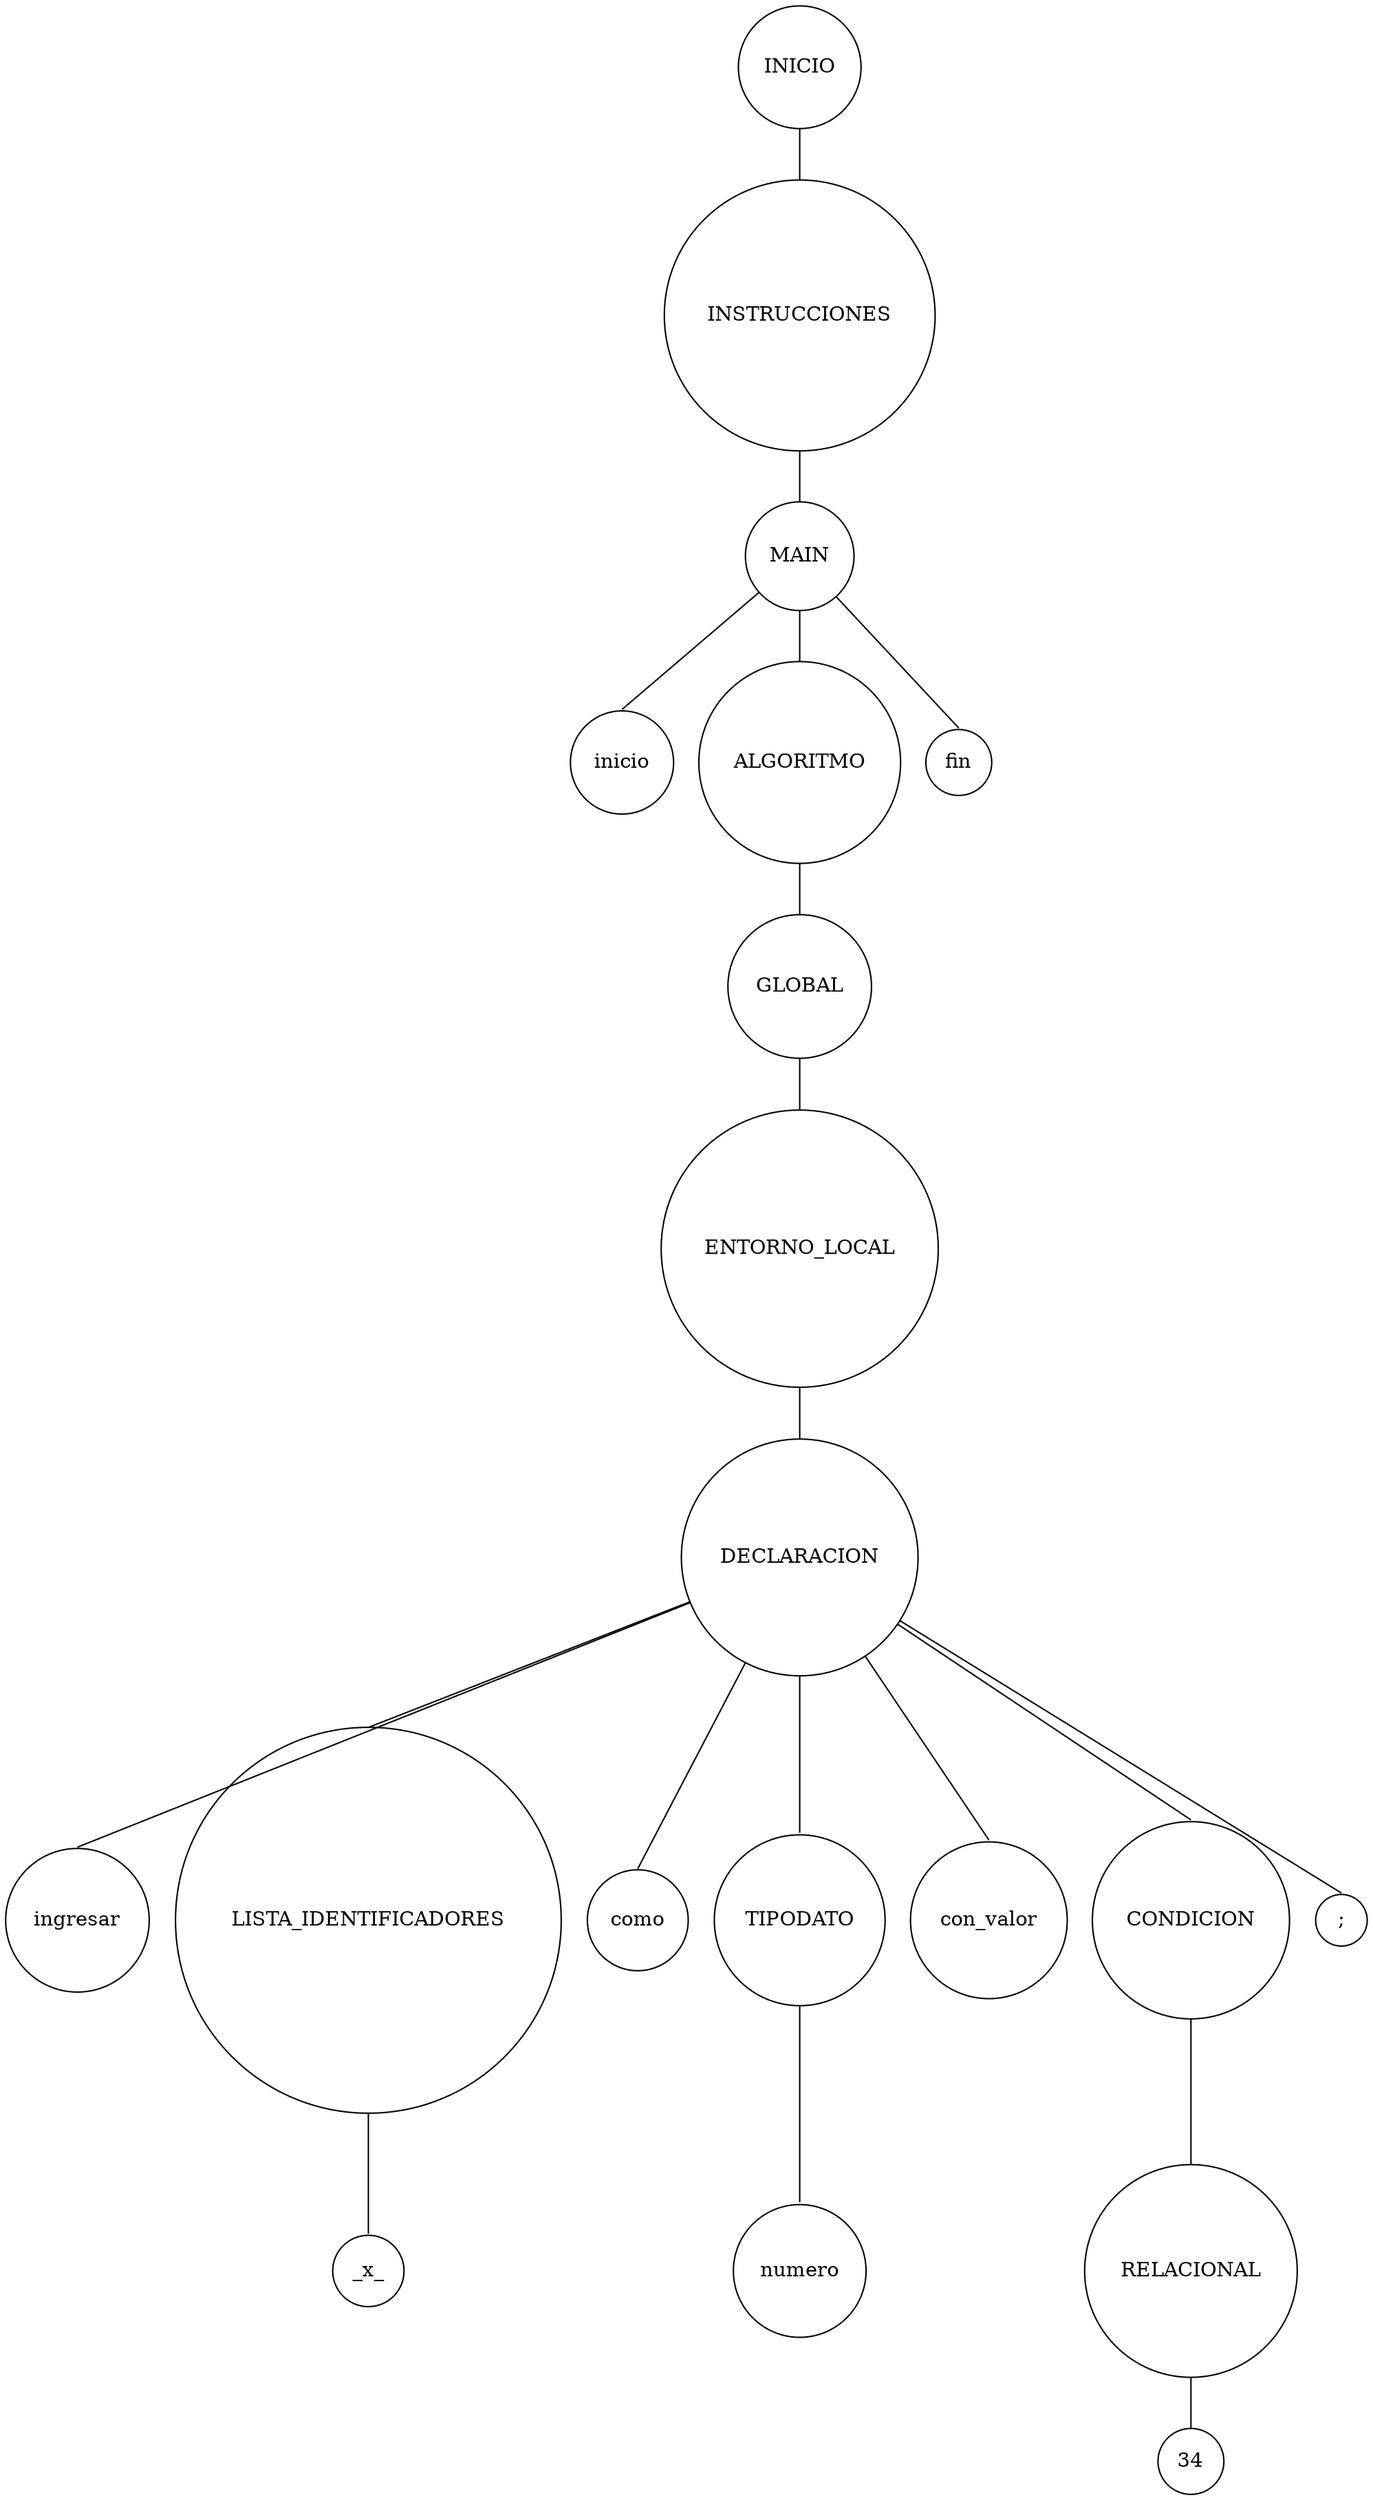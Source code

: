 graph G {
splines=false;
0[label="INICIO" shape="circle"];
0 -- 1[headport=n];
1[label="INSTRUCCIONES" shape="circle"];
1 -- 2[headport=n];
2[label="MAIN" shape="circle"];
2 -- 3[headport=n];
3[label="inicio" shape="circle"];
2 -- 4[headport=n];
4[label="ALGORITMO" shape="circle"];
4 -- 5[headport=n];
5[label="GLOBAL" shape="circle"];
5 -- 6[headport=n];
6[label="ENTORNO_LOCAL" shape="circle"];
6 -- 7[headport=n];
7[label="DECLARACION" shape="circle"];
7 -- 8[headport=n];
8[label="ingresar" shape="circle"];
7 -- 9[headport=n];
9[label="LISTA_IDENTIFICADORES" shape="circle"];
9 -- 10[headport=n];
10[label="_x_" shape="circle"];
7 -- 11[headport=n];
11[label="como" shape="circle"];
7 -- 12[headport=n];
12[label="TIPODATO" shape="circle"];
12 -- 13[headport=n];
13[label="numero" shape="circle"];
7 -- 14[headport=n];
14[label="con_valor" shape="circle"];
7 -- 15[headport=n];
15[label="CONDICION" shape="circle"];
15 -- 16[headport=n];
16[label="RELACIONAL" shape="circle"];
16 -- 17[headport=n];
17[label="34" shape="circle"];
7 -- 18[headport=n];
18[label=";" shape="circle"];
2 -- 19[headport=n];
19[label="fin" shape="circle"];

}